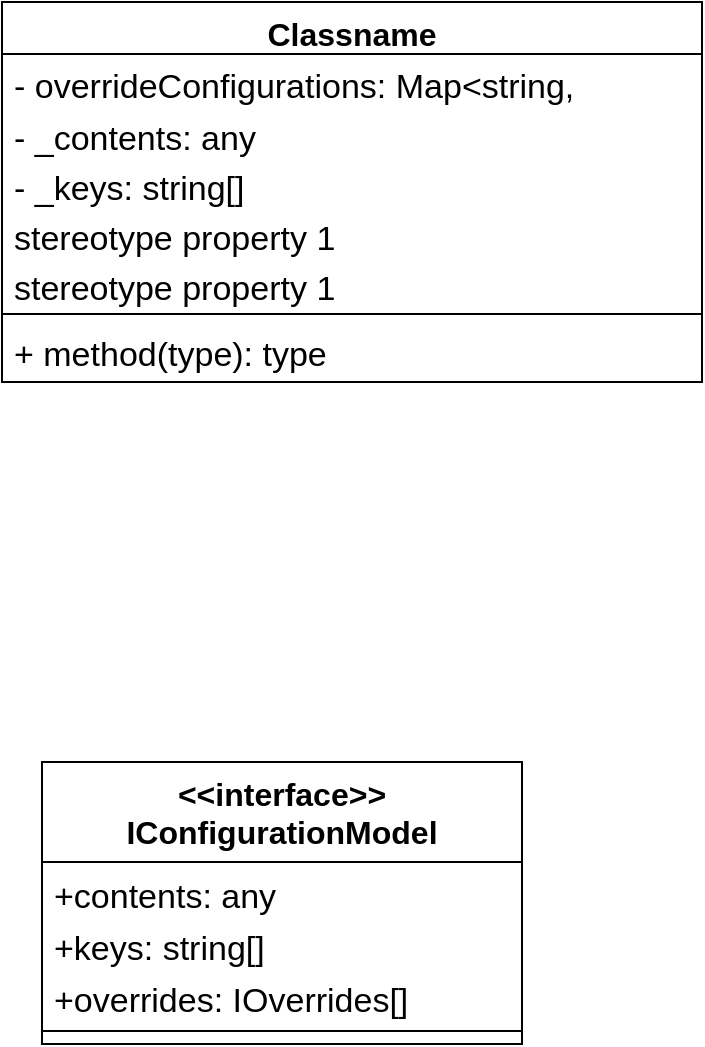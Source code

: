 <mxfile version="22.1.2" type="device">
  <diagram id="p898eaLjbw748jSjZNUX" name="Page-1">
    <mxGraphModel dx="377" dy="538" grid="1" gridSize="10" guides="1" tooltips="1" connect="1" arrows="1" fold="1" page="1" pageScale="1" pageWidth="1100" pageHeight="850" math="0" shadow="0">
      <root>
        <mxCell id="0" />
        <mxCell id="1" parent="0" />
        <mxCell id="eH--o8gzGXw8BYg3B_3f-8" value="Classname" style="swimlane;fontStyle=1;align=center;verticalAlign=top;childLayout=stackLayout;horizontal=1;startSize=26;horizontalStack=0;resizeParent=1;resizeParentMax=0;resizeLast=0;collapsible=1;marginBottom=0;whiteSpace=wrap;html=1;fontSize=16;" parent="1" vertex="1">
          <mxGeometry x="30" y="230" width="350" height="190" as="geometry" />
        </mxCell>
        <mxCell id="eH--o8gzGXw8BYg3B_3f-9" value="- overrideConfigurations: Map&amp;lt;string, Configuration" style="text;strokeColor=none;fillColor=none;align=left;verticalAlign=top;spacingLeft=4;spacingRight=4;overflow=hidden;rotatable=0;points=[[0,0.5],[1,0.5]];portConstraint=eastwest;whiteSpace=wrap;html=1;fontSize=17;" parent="eH--o8gzGXw8BYg3B_3f-8" vertex="1">
          <mxGeometry y="26" width="350" height="26" as="geometry" />
        </mxCell>
        <mxCell id="4" value="- _contents: any" style="text;html=1;strokeColor=none;fillColor=none;align=left;verticalAlign=top;spacingLeft=4;spacingRight=4;overflow=hidden;rotatable=0;points=[[0,0.5],[1,0.5]];portConstraint=eastwest;fontSize=17;" parent="eH--o8gzGXw8BYg3B_3f-8" vertex="1">
          <mxGeometry y="52" width="350" height="25" as="geometry" />
        </mxCell>
        <mxCell id="eH--o8gzGXw8BYg3B_3f-5" value="- _keys: string[]" style="text;html=1;strokeColor=none;fillColor=none;align=left;verticalAlign=top;spacingLeft=4;spacingRight=4;overflow=hidden;rotatable=0;points=[[0,0.5],[1,0.5]];portConstraint=eastwest;fontSize=17;" parent="eH--o8gzGXw8BYg3B_3f-8" vertex="1">
          <mxGeometry y="77" width="350" height="25" as="geometry" />
        </mxCell>
        <mxCell id="eH--o8gzGXw8BYg3B_3f-7" value="stereotype property 1" style="text;html=1;strokeColor=none;fillColor=none;align=left;verticalAlign=top;spacingLeft=4;spacingRight=4;overflow=hidden;rotatable=0;points=[[0,0.5],[1,0.5]];portConstraint=eastwest;fontSize=17;" parent="eH--o8gzGXw8BYg3B_3f-8" vertex="1">
          <mxGeometry y="102" width="350" height="25" as="geometry" />
        </mxCell>
        <mxCell id="eH--o8gzGXw8BYg3B_3f-6" value="stereotype property 1" style="text;html=1;strokeColor=none;fillColor=none;align=left;verticalAlign=top;spacingLeft=4;spacingRight=4;overflow=hidden;rotatable=0;points=[[0,0.5],[1,0.5]];portConstraint=eastwest;fontSize=17;" parent="eH--o8gzGXw8BYg3B_3f-8" vertex="1">
          <mxGeometry y="127" width="350" height="25" as="geometry" />
        </mxCell>
        <mxCell id="eH--o8gzGXw8BYg3B_3f-10" value="" style="line;strokeWidth=1;fillColor=none;align=left;verticalAlign=middle;spacingTop=-1;spacingLeft=3;spacingRight=3;rotatable=0;labelPosition=right;points=[];portConstraint=eastwest;strokeColor=inherit;" parent="eH--o8gzGXw8BYg3B_3f-8" vertex="1">
          <mxGeometry y="152" width="350" height="8" as="geometry" />
        </mxCell>
        <mxCell id="eH--o8gzGXw8BYg3B_3f-11" value="+ method(type): type" style="text;strokeColor=none;fillColor=none;align=left;verticalAlign=top;spacingLeft=4;spacingRight=4;overflow=hidden;rotatable=0;points=[[0,0.5],[1,0.5]];portConstraint=eastwest;whiteSpace=wrap;html=1;fontSize=17;" parent="eH--o8gzGXw8BYg3B_3f-8" vertex="1">
          <mxGeometry y="160" width="350" height="30" as="geometry" />
        </mxCell>
        <mxCell id="0xvFeXElgP2CHlrhWOF3-31" value="&lt;&lt;interface&gt;&gt;&#xa;IConfigurationModel" style="swimlane;fontStyle=1;align=center;verticalAlign=top;childLayout=stackLayout;horizontal=1;startSize=50;horizontalStack=0;resizeParent=1;resizeParentMax=0;resizeLast=0;collapsible=0;marginBottom=0;fontSize=16;" vertex="1" parent="1">
          <mxGeometry x="50" y="610" width="240" height="141" as="geometry" />
        </mxCell>
        <mxCell id="0xvFeXElgP2CHlrhWOF3-32" value="+contents: any" style="text;strokeColor=none;fillColor=none;align=left;verticalAlign=top;spacingLeft=4;spacingRight=4;overflow=hidden;rotatable=0;points=[[0,0.5],[1,0.5]];portConstraint=eastwest;fontSize=17;" vertex="1" parent="0xvFeXElgP2CHlrhWOF3-31">
          <mxGeometry y="50" width="240" height="26" as="geometry" />
        </mxCell>
        <mxCell id="0xvFeXElgP2CHlrhWOF3-33" value="+keys: string[]" style="text;strokeColor=none;fillColor=none;align=left;verticalAlign=top;spacingLeft=4;spacingRight=4;overflow=hidden;rotatable=0;points=[[0,0.5],[1,0.5]];portConstraint=eastwest;fontSize=17;" vertex="1" parent="0xvFeXElgP2CHlrhWOF3-31">
          <mxGeometry y="76" width="240" height="26" as="geometry" />
        </mxCell>
        <mxCell id="0xvFeXElgP2CHlrhWOF3-34" value="+overrides: IOverrides[]" style="text;strokeColor=none;fillColor=none;align=left;verticalAlign=top;spacingLeft=4;spacingRight=4;overflow=hidden;rotatable=0;points=[[0,0.5],[1,0.5]];portConstraint=eastwest;fontSize=17;" vertex="1" parent="0xvFeXElgP2CHlrhWOF3-31">
          <mxGeometry y="102" width="240" height="26" as="geometry" />
        </mxCell>
        <mxCell id="0xvFeXElgP2CHlrhWOF3-35" style="line;strokeWidth=1;fillColor=none;align=left;verticalAlign=middle;spacingTop=-1;spacingLeft=3;spacingRight=3;rotatable=0;labelPosition=right;points=[];portConstraint=eastwest;strokeColor=inherit;" vertex="1" parent="0xvFeXElgP2CHlrhWOF3-31">
          <mxGeometry y="128" width="240" height="13" as="geometry" />
        </mxCell>
      </root>
    </mxGraphModel>
  </diagram>
</mxfile>
